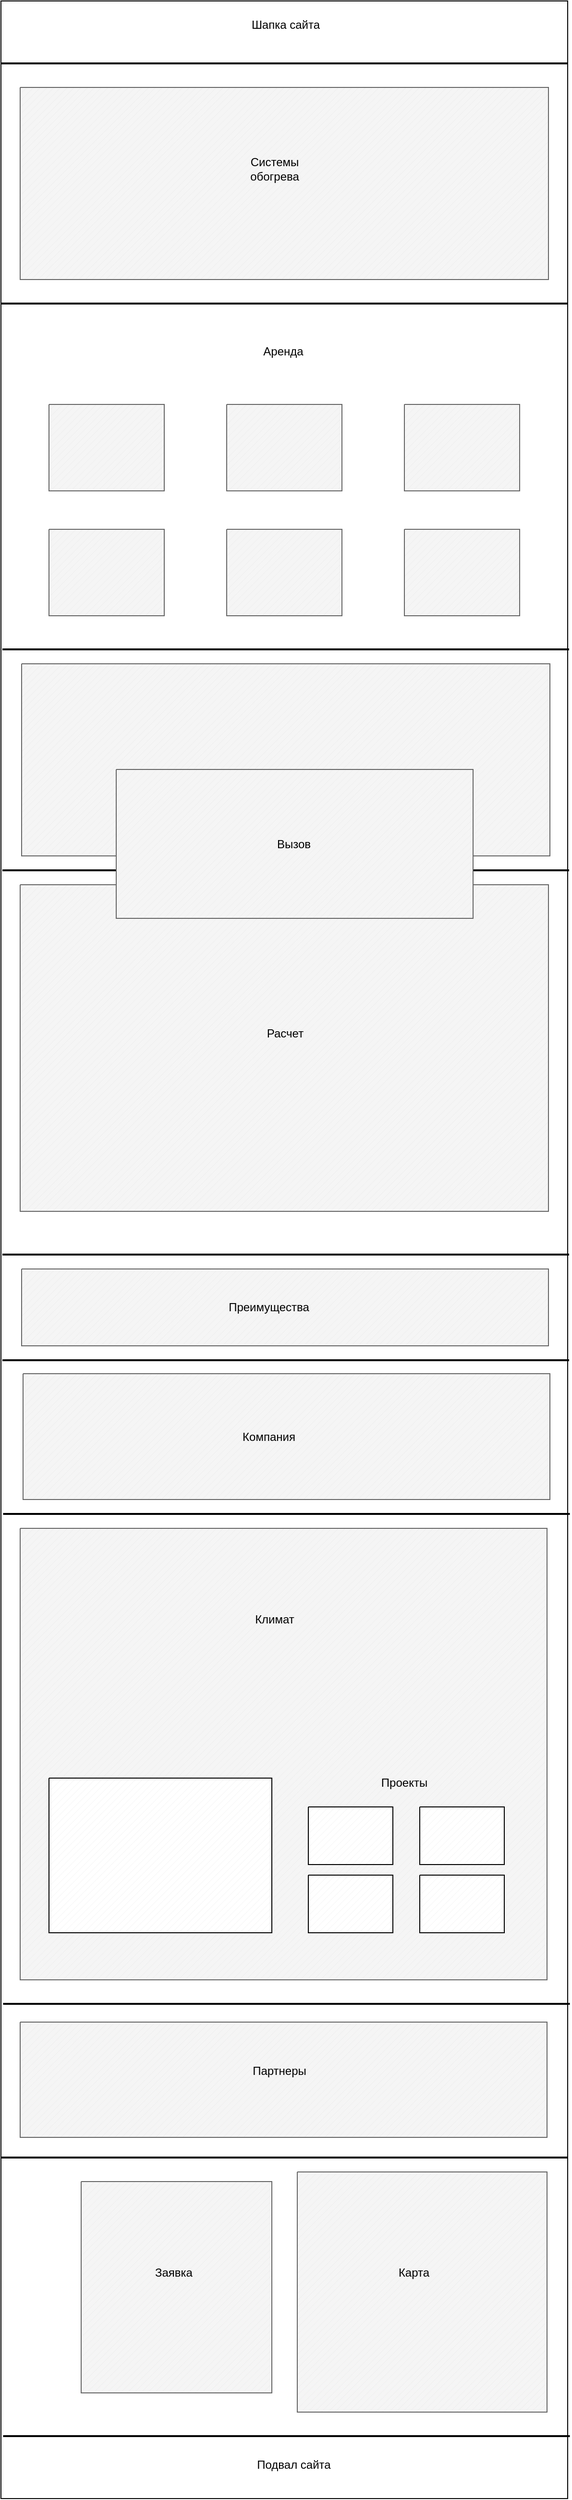 <mxfile version="20.0.1" type="device" pages="3"><diagram id="ThDRfxJ3Ollx4U_CZt8D" name="Page-1"><mxGraphModel dx="1038" dy="1744" grid="1" gridSize="10" guides="1" tooltips="1" connect="1" arrows="1" fold="1" page="1" pageScale="1" pageWidth="827" pageHeight="1169" math="0" shadow="0"><root><mxCell id="0"/><mxCell id="1" parent="0"/><mxCell id="c3kdT2iOGK8-sTX2ZyQN-2" value="" style="verticalLabelPosition=bottom;verticalAlign=top;html=1;shape=mxgraph.basic.rect;fillColor2=none;strokeWidth=1;size=20;indent=5;" parent="1" vertex="1"><mxGeometry x="70" y="-350" width="590" height="2600" as="geometry"/></mxCell><mxCell id="c3kdT2iOGK8-sTX2ZyQN-3" value="" style="line;strokeWidth=2;html=1;" parent="1" vertex="1"><mxGeometry x="70" y="-290" width="590" height="10" as="geometry"/></mxCell><mxCell id="c3kdT2iOGK8-sTX2ZyQN-4" value="Шапка сайта" style="text;html=1;strokeColor=none;fillColor=none;align=center;verticalAlign=middle;whiteSpace=wrap;rounded=0;" parent="1" vertex="1"><mxGeometry x="319" y="-340" width="95" height="30" as="geometry"/></mxCell><mxCell id="c3kdT2iOGK8-sTX2ZyQN-5" value="" style="verticalLabelPosition=bottom;verticalAlign=top;html=1;shape=mxgraph.basic.patternFillRect;fillStyle=diag;step=5;fillStrokeWidth=0.2;fillStrokeColor=#dddddd;fillColor=#f5f5f5;fontColor=#333333;strokeColor=#666666;" parent="1" vertex="1"><mxGeometry x="90" y="-260" width="550" height="200" as="geometry"/></mxCell><mxCell id="c3kdT2iOGK8-sTX2ZyQN-6" value="" style="line;strokeWidth=2;html=1;" parent="1" vertex="1"><mxGeometry x="70" y="-40" width="590" height="10" as="geometry"/></mxCell><mxCell id="c3kdT2iOGK8-sTX2ZyQN-8" value="" style="verticalLabelPosition=bottom;verticalAlign=top;html=1;shape=mxgraph.basic.patternFillRect;fillStyle=diag;step=5;fillStrokeWidth=0.2;fillStrokeColor=#dddddd;fillColor=#f5f5f5;fontColor=#333333;strokeColor=#666666;" parent="1" vertex="1"><mxGeometry x="120" y="200" width="120" height="90" as="geometry"/></mxCell><mxCell id="c3kdT2iOGK8-sTX2ZyQN-9" value="" style="verticalLabelPosition=bottom;verticalAlign=top;html=1;shape=mxgraph.basic.patternFillRect;fillStyle=diag;step=5;fillStrokeWidth=0.2;fillStrokeColor=#dddddd;fillColor=#f5f5f5;fontColor=#333333;strokeColor=#666666;" parent="1" vertex="1"><mxGeometry x="305" y="200" width="120" height="90" as="geometry"/></mxCell><mxCell id="c3kdT2iOGK8-sTX2ZyQN-10" value="" style="verticalLabelPosition=bottom;verticalAlign=top;html=1;shape=mxgraph.basic.patternFillRect;fillStyle=diag;step=5;fillStrokeWidth=0.2;fillStrokeColor=#dddddd;fillColor=#f5f5f5;fontColor=#333333;strokeColor=#666666;" parent="1" vertex="1"><mxGeometry x="490" y="200" width="120" height="90" as="geometry"/></mxCell><mxCell id="c3kdT2iOGK8-sTX2ZyQN-11" value="" style="verticalLabelPosition=bottom;verticalAlign=top;html=1;shape=mxgraph.basic.patternFillRect;fillStyle=diag;step=5;fillStrokeWidth=0.2;fillStrokeColor=#dddddd;fillColor=#f5f5f5;fontColor=#333333;strokeColor=#666666;" parent="1" vertex="1"><mxGeometry x="120" y="70" width="120" height="90" as="geometry"/></mxCell><mxCell id="c3kdT2iOGK8-sTX2ZyQN-12" value="" style="verticalLabelPosition=bottom;verticalAlign=top;html=1;shape=mxgraph.basic.patternFillRect;fillStyle=diag;step=5;fillStrokeWidth=0.2;fillStrokeColor=#dddddd;fillColor=#f5f5f5;fontColor=#333333;strokeColor=#666666;" parent="1" vertex="1"><mxGeometry x="305" y="70" width="120" height="90" as="geometry"/></mxCell><mxCell id="c3kdT2iOGK8-sTX2ZyQN-13" value="" style="verticalLabelPosition=bottom;verticalAlign=top;html=1;shape=mxgraph.basic.patternFillRect;fillStyle=diag;step=5;fillStrokeWidth=0.2;fillStrokeColor=#dddddd;fillColor=#f5f5f5;fontColor=#333333;strokeColor=#666666;" parent="1" vertex="1"><mxGeometry x="490" y="70" width="120" height="90" as="geometry"/></mxCell><mxCell id="c3kdT2iOGK8-sTX2ZyQN-14" value="" style="line;strokeWidth=2;html=1;" parent="1" vertex="1"><mxGeometry x="71.5" y="320" width="590" height="10" as="geometry"/></mxCell><mxCell id="c3kdT2iOGK8-sTX2ZyQN-15" value="" style="line;strokeWidth=2;html=1;" parent="1" vertex="1"><mxGeometry x="71.5" y="550" width="590" height="10" as="geometry"/></mxCell><mxCell id="c3kdT2iOGK8-sTX2ZyQN-16" value="" style="verticalLabelPosition=bottom;verticalAlign=top;html=1;shape=mxgraph.basic.patternFillRect;fillStyle=diag;step=5;fillStrokeWidth=0.2;fillStrokeColor=#dddddd;fillColor=#f5f5f5;fontColor=#333333;strokeColor=#666666;" parent="1" vertex="1"><mxGeometry x="91.5" y="340" width="550" height="200" as="geometry"/></mxCell><mxCell id="c3kdT2iOGK8-sTX2ZyQN-18" value="" style="verticalLabelPosition=bottom;verticalAlign=top;html=1;shape=mxgraph.basic.patternFillRect;fillStyle=diag;step=5;fillStrokeWidth=0.2;fillStrokeColor=#dddddd;fillColor=#f5f5f5;fontColor=#333333;strokeColor=#666666;" parent="1" vertex="1"><mxGeometry x="90" y="570" width="550" height="340" as="geometry"/></mxCell><mxCell id="c3kdT2iOGK8-sTX2ZyQN-19" value="" style="verticalLabelPosition=bottom;verticalAlign=top;html=1;shape=mxgraph.basic.patternFillRect;fillStyle=diag;step=5;fillStrokeWidth=0.2;fillStrokeColor=#dddddd;fillColor=#f5f5f5;fontColor=#333333;strokeColor=#666666;" parent="1" vertex="1"><mxGeometry x="190" y="450" width="371.5" height="155" as="geometry"/></mxCell><mxCell id="c3kdT2iOGK8-sTX2ZyQN-20" value="" style="line;strokeWidth=2;html=1;" parent="1" vertex="1"><mxGeometry x="71.5" y="950" width="590" height="10" as="geometry"/></mxCell><mxCell id="c3kdT2iOGK8-sTX2ZyQN-21" value="" style="verticalLabelPosition=bottom;verticalAlign=top;html=1;shape=mxgraph.basic.patternFillRect;fillStyle=diag;step=5;fillStrokeWidth=0.2;fillStrokeColor=#dddddd;fillColor=#f5f5f5;fontColor=#333333;strokeColor=#666666;" parent="1" vertex="1"><mxGeometry x="91.5" y="970" width="548.5" height="80" as="geometry"/></mxCell><mxCell id="c3kdT2iOGK8-sTX2ZyQN-22" value="" style="line;strokeWidth=2;html=1;" parent="1" vertex="1"><mxGeometry x="71.5" y="1060" width="590" height="10" as="geometry"/></mxCell><mxCell id="c3kdT2iOGK8-sTX2ZyQN-23" value="" style="line;strokeWidth=2;html=1;" parent="1" vertex="1"><mxGeometry x="72.25" y="1220" width="590" height="10" as="geometry"/></mxCell><mxCell id="c3kdT2iOGK8-sTX2ZyQN-24" value="" style="verticalLabelPosition=bottom;verticalAlign=top;html=1;shape=mxgraph.basic.patternFillRect;fillStyle=diag;step=5;fillStrokeWidth=0.2;fillStrokeColor=#dddddd;fillColor=#f5f5f5;fontColor=#333333;strokeColor=#666666;" parent="1" vertex="1"><mxGeometry x="93" y="1079" width="548.5" height="131" as="geometry"/></mxCell><mxCell id="c3kdT2iOGK8-sTX2ZyQN-25" value="" style="line;strokeWidth=2;html=1;" parent="1" vertex="1"><mxGeometry x="72.25" y="1730" width="590" height="10" as="geometry"/></mxCell><mxCell id="c3kdT2iOGK8-sTX2ZyQN-26" value="" style="verticalLabelPosition=bottom;verticalAlign=top;html=1;shape=mxgraph.basic.patternFillRect;fillStyle=diag;step=5;fillStrokeWidth=0.2;fillStrokeColor=#dddddd;fillColor=#f5f5f5;fontColor=#333333;strokeColor=#666666;" parent="1" vertex="1"><mxGeometry x="90" y="1240" width="548.5" height="470" as="geometry"/></mxCell><mxCell id="c3kdT2iOGK8-sTX2ZyQN-27" value="" style="verticalLabelPosition=bottom;verticalAlign=top;html=1;shape=mxgraph.basic.patternFillRect;fillStyle=diag;step=5;fillStrokeWidth=0.2;fillStrokeColor=#dddddd;" parent="1" vertex="1"><mxGeometry x="120" y="1500" width="232" height="161" as="geometry"/></mxCell><mxCell id="c3kdT2iOGK8-sTX2ZyQN-28" value="" style="verticalLabelPosition=bottom;verticalAlign=top;html=1;shape=mxgraph.basic.patternFillRect;fillStyle=diag;step=5;fillStrokeWidth=0.2;fillStrokeColor=#dddddd;" parent="1" vertex="1"><mxGeometry x="390" y="1530" width="88" height="60" as="geometry"/></mxCell><mxCell id="c3kdT2iOGK8-sTX2ZyQN-29" value="" style="verticalLabelPosition=bottom;verticalAlign=top;html=1;shape=mxgraph.basic.patternFillRect;fillStyle=diag;step=5;fillStrokeWidth=0.2;fillStrokeColor=#dddddd;" parent="1" vertex="1"><mxGeometry x="390" y="1601" width="88" height="60" as="geometry"/></mxCell><mxCell id="c3kdT2iOGK8-sTX2ZyQN-30" value="" style="verticalLabelPosition=bottom;verticalAlign=top;html=1;shape=mxgraph.basic.patternFillRect;fillStyle=diag;step=5;fillStrokeWidth=0.2;fillStrokeColor=#dddddd;" parent="1" vertex="1"><mxGeometry x="506" y="1530" width="88" height="60" as="geometry"/></mxCell><mxCell id="c3kdT2iOGK8-sTX2ZyQN-31" value="" style="verticalLabelPosition=bottom;verticalAlign=top;html=1;shape=mxgraph.basic.patternFillRect;fillStyle=diag;step=5;fillStrokeWidth=0.2;fillStrokeColor=#dddddd;" parent="1" vertex="1"><mxGeometry x="506" y="1601" width="88" height="60" as="geometry"/></mxCell><mxCell id="c3kdT2iOGK8-sTX2ZyQN-33" value="" style="verticalLabelPosition=bottom;verticalAlign=top;html=1;shape=mxgraph.basic.patternFillRect;fillStyle=diag;step=5;fillStrokeWidth=0.2;fillStrokeColor=#dddddd;fillColor=#f5f5f5;fontColor=#333333;strokeColor=#666666;" parent="1" vertex="1"><mxGeometry x="90" y="1754" width="548.5" height="120" as="geometry"/></mxCell><mxCell id="c3kdT2iOGK8-sTX2ZyQN-34" value="" style="line;strokeWidth=2;html=1;" parent="1" vertex="1"><mxGeometry x="70" y="1890" width="590" height="10" as="geometry"/></mxCell><mxCell id="c3kdT2iOGK8-sTX2ZyQN-35" value="" style="verticalLabelPosition=bottom;verticalAlign=top;html=1;shape=mxgraph.basic.patternFillRect;fillStyle=diag;step=5;fillStrokeWidth=0.2;fillStrokeColor=#dddddd;fillColor=#f5f5f5;fontColor=#333333;strokeColor=#666666;" parent="1" vertex="1"><mxGeometry x="153.5" y="1920" width="198.5" height="220" as="geometry"/></mxCell><mxCell id="c3kdT2iOGK8-sTX2ZyQN-36" value="" style="verticalLabelPosition=bottom;verticalAlign=top;html=1;shape=mxgraph.basic.patternFillRect;fillStyle=diag;step=5;fillStrokeWidth=0.2;fillStrokeColor=#dddddd;fillColor=#f5f5f5;fontColor=#333333;strokeColor=#666666;" parent="1" vertex="1"><mxGeometry x="378.5" y="1910" width="260" height="250" as="geometry"/></mxCell><mxCell id="c3kdT2iOGK8-sTX2ZyQN-38" value="" style="line;strokeWidth=2;html=1;" parent="1" vertex="1"><mxGeometry x="72.25" y="2180" width="590" height="10" as="geometry"/></mxCell><mxCell id="c3kdT2iOGK8-sTX2ZyQN-39" value="Подвал сайта" style="text;html=1;strokeColor=none;fillColor=none;align=center;verticalAlign=middle;whiteSpace=wrap;rounded=0;" parent="1" vertex="1"><mxGeometry x="325" y="2200" width="100" height="30" as="geometry"/></mxCell><mxCell id="Zl0NTyzbFLkTKB3UB1Ft-1" value="Системы обогрева" style="text;html=1;strokeColor=none;fillColor=none;align=center;verticalAlign=middle;whiteSpace=wrap;rounded=0;" parent="1" vertex="1"><mxGeometry x="325" y="-190" width="60" height="30" as="geometry"/></mxCell><mxCell id="Zl0NTyzbFLkTKB3UB1Ft-2" value="Аренда" style="text;html=1;strokeColor=none;fillColor=none;align=center;verticalAlign=middle;whiteSpace=wrap;rounded=0;" parent="1" vertex="1"><mxGeometry x="334.25" width="60" height="30" as="geometry"/></mxCell><mxCell id="Zl0NTyzbFLkTKB3UB1Ft-3" value="Вызов" style="text;html=1;strokeColor=none;fillColor=none;align=center;verticalAlign=middle;whiteSpace=wrap;rounded=0;" parent="1" vertex="1"><mxGeometry x="345" y="512.5" width="60" height="30" as="geometry"/></mxCell><mxCell id="Zl0NTyzbFLkTKB3UB1Ft-4" value="Расчет" style="text;html=1;strokeColor=none;fillColor=none;align=center;verticalAlign=middle;whiteSpace=wrap;rounded=0;" parent="1" vertex="1"><mxGeometry x="335.75" y="710" width="60" height="30" as="geometry"/></mxCell><mxCell id="Zl0NTyzbFLkTKB3UB1Ft-5" value="Преимущества" style="text;html=1;strokeColor=none;fillColor=none;align=center;verticalAlign=middle;whiteSpace=wrap;rounded=0;" parent="1" vertex="1"><mxGeometry x="318.5" y="995" width="60" height="30" as="geometry"/></mxCell><mxCell id="Zl0NTyzbFLkTKB3UB1Ft-6" value="Компания&lt;span style=&quot;color: rgba(0, 0, 0, 0); font-family: monospace; font-size: 0px; text-align: start;&quot;&gt;%3CmxGraphModel%3E%3Croot%3E%3CmxCell%20id%3D%220%22%2F%3E%3CmxCell%20id%3D%221%22%20parent%3D%220%22%2F%3E%3CmxCell%20id%3D%222%22%20value%3D%22%D0%9F%D1%80%D0%B5%D0%B8%D0%BC%D1%83%D1%89%D0%B5%D1%81%D1%82%D0%B2%D0%B0%22%20style%3D%22text%3Bhtml%3D1%3BstrokeColor%3Dnone%3BfillColor%3Dnone%3Balign%3Dcenter%3BverticalAlign%3Dmiddle%3BwhiteSpace%3Dwrap%3Brounded%3D0%3B%22%20vertex%3D%221%22%20parent%3D%221%22%3E%3CmxGeometry%20x%3D%22318.5%22%20y%3D%22995%22%20width%3D%2260%22%20height%3D%2230%22%20as%3D%22geometry%22%2F%3E%3C%2FmxCell%3E%3C%2Froot%3E%3C%2FmxGraphModel%3E&lt;/span&gt;" style="text;html=1;strokeColor=none;fillColor=none;align=center;verticalAlign=middle;whiteSpace=wrap;rounded=0;" parent="1" vertex="1"><mxGeometry x="318.5" y="1129.5" width="60" height="30" as="geometry"/></mxCell><mxCell id="Zl0NTyzbFLkTKB3UB1Ft-8" value="Климат" style="text;html=1;strokeColor=none;fillColor=none;align=center;verticalAlign=middle;whiteSpace=wrap;rounded=0;" parent="1" vertex="1"><mxGeometry x="325" y="1320" width="60" height="30" as="geometry"/></mxCell><mxCell id="Zl0NTyzbFLkTKB3UB1Ft-9" value="Проекты" style="text;html=1;strokeColor=none;fillColor=none;align=center;verticalAlign=middle;whiteSpace=wrap;rounded=0;" parent="1" vertex="1"><mxGeometry x="460" y="1490" width="60" height="30" as="geometry"/></mxCell><mxCell id="Zl0NTyzbFLkTKB3UB1Ft-10" value="Партнеры" style="text;html=1;strokeColor=none;fillColor=none;align=center;verticalAlign=middle;whiteSpace=wrap;rounded=0;" parent="1" vertex="1"><mxGeometry x="330" y="1790" width="60" height="30" as="geometry"/></mxCell><mxCell id="Zl0NTyzbFLkTKB3UB1Ft-11" value="Заявка" style="text;html=1;strokeColor=none;fillColor=none;align=center;verticalAlign=middle;whiteSpace=wrap;rounded=0;" parent="1" vertex="1"><mxGeometry x="220" y="2000" width="60" height="30" as="geometry"/></mxCell><mxCell id="Zl0NTyzbFLkTKB3UB1Ft-12" value="Карта" style="text;html=1;strokeColor=none;fillColor=none;align=center;verticalAlign=middle;whiteSpace=wrap;rounded=0;" parent="1" vertex="1"><mxGeometry x="470" y="2000" width="60" height="30" as="geometry"/></mxCell></root></mxGraphModel></diagram><diagram id="oxt0FfIS7kNOhCwM8bj0" name="Page-2"><mxGraphModel dx="1038" dy="1744" grid="1" gridSize="10" guides="1" tooltips="1" connect="1" arrows="1" fold="1" page="1" pageScale="1" pageWidth="827" pageHeight="1169" math="0" shadow="0"><root><mxCell id="0"/><mxCell id="1" parent="0"/><mxCell id="mu0i412jNBM0jExmDvMs-1" value="" style="verticalLabelPosition=bottom;verticalAlign=top;html=1;shape=mxgraph.basic.rect;fillColor2=none;strokeWidth=1;size=20;indent=5;" parent="1" vertex="1"><mxGeometry x="471.38" y="-290" width="290" height="1710" as="geometry"/></mxCell><mxCell id="i8QV9pL18I3U8yS3KSPd-1" value="" style="verticalLabelPosition=bottom;verticalAlign=top;html=1;shape=mxgraph.basic.rect;fillColor2=none;strokeWidth=1;size=20;indent=5;" parent="1" vertex="1"><mxGeometry x="70" y="-320" width="290" height="2670" as="geometry"/></mxCell><mxCell id="i8QV9pL18I3U8yS3KSPd-2" value="" style="line;strokeWidth=2;html=1;" parent="1" vertex="1"><mxGeometry x="70" y="-290" width="290" height="10" as="geometry"/></mxCell><mxCell id="i8QV9pL18I3U8yS3KSPd-3" value="Шапка сайта" style="text;html=1;strokeColor=none;fillColor=none;align=center;verticalAlign=middle;whiteSpace=wrap;rounded=0;" parent="1" vertex="1"><mxGeometry x="167.5" y="-320" width="95" height="30" as="geometry"/></mxCell><mxCell id="i8QV9pL18I3U8yS3KSPd-4" value="" style="verticalLabelPosition=bottom;verticalAlign=top;html=1;shape=mxgraph.basic.patternFillRect;fillStyle=diag;step=5;fillStrokeWidth=0.2;fillStrokeColor=#dddddd;fillColor=#f5f5f5;fontColor=#333333;strokeColor=#666666;" parent="1" vertex="1"><mxGeometry x="112.5" y="-270" width="210" height="300" as="geometry"/></mxCell><mxCell id="i8QV9pL18I3U8yS3KSPd-5" value="" style="line;strokeWidth=2;html=1;" parent="1" vertex="1"><mxGeometry x="72.25" y="40" width="287.75" height="10" as="geometry"/></mxCell><mxCell id="i8QV9pL18I3U8yS3KSPd-6" value="" style="verticalLabelPosition=bottom;verticalAlign=top;html=1;shape=mxgraph.basic.patternFillRect;fillStyle=diag;step=5;fillStrokeWidth=0.2;fillStrokeColor=#dddddd;fillColor=#f5f5f5;fontColor=#333333;strokeColor=#666666;" parent="1" vertex="1"><mxGeometry x="112.5" y="350" width="100" height="80" as="geometry"/></mxCell><mxCell id="i8QV9pL18I3U8yS3KSPd-9" value="" style="verticalLabelPosition=bottom;verticalAlign=top;html=1;shape=mxgraph.basic.patternFillRect;fillStyle=diag;step=5;fillStrokeWidth=0.2;fillStrokeColor=#dddddd;fillColor=#f5f5f5;fontColor=#333333;strokeColor=#666666;direction=south;" parent="1" vertex="1"><mxGeometry x="112.5" y="75" width="207.5" height="220" as="geometry"/></mxCell><mxCell id="i8QV9pL18I3U8yS3KSPd-35" value="" style="line;strokeWidth=2;html=1;" parent="1" vertex="1"><mxGeometry x="70" y="320" width="290" height="10" as="geometry"/></mxCell><mxCell id="i8QV9pL18I3U8yS3KSPd-36" value="" style="verticalLabelPosition=bottom;verticalAlign=top;html=1;shape=mxgraph.basic.patternFillRect;fillStyle=diag;step=5;fillStrokeWidth=0.2;fillStrokeColor=#dddddd;fillColor=#f5f5f5;fontColor=#333333;strokeColor=#666666;" parent="1" vertex="1"><mxGeometry x="222.5" y="350" width="100" height="80" as="geometry"/></mxCell><mxCell id="i8QV9pL18I3U8yS3KSPd-37" value="" style="verticalLabelPosition=bottom;verticalAlign=top;html=1;shape=mxgraph.basic.patternFillRect;fillStyle=diag;step=5;fillStrokeWidth=0.2;fillStrokeColor=#dddddd;fillColor=#f5f5f5;fontColor=#333333;strokeColor=#666666;" parent="1" vertex="1"><mxGeometry x="112.5" y="450" width="100" height="80" as="geometry"/></mxCell><mxCell id="i8QV9pL18I3U8yS3KSPd-38" value="" style="verticalLabelPosition=bottom;verticalAlign=top;html=1;shape=mxgraph.basic.patternFillRect;fillStyle=diag;step=5;fillStrokeWidth=0.2;fillStrokeColor=#dddddd;fillColor=#f5f5f5;fontColor=#333333;strokeColor=#666666;" parent="1" vertex="1"><mxGeometry x="222.5" y="450" width="100" height="80" as="geometry"/></mxCell><mxCell id="i8QV9pL18I3U8yS3KSPd-39" value="" style="verticalLabelPosition=bottom;verticalAlign=top;html=1;shape=mxgraph.basic.patternFillRect;fillStyle=diag;step=5;fillStrokeWidth=0.2;fillStrokeColor=#dddddd;fillColor=#f5f5f5;fontColor=#333333;strokeColor=#666666;" parent="1" vertex="1"><mxGeometry x="112.5" y="550" width="100" height="80" as="geometry"/></mxCell><mxCell id="i8QV9pL18I3U8yS3KSPd-40" value="" style="verticalLabelPosition=bottom;verticalAlign=top;html=1;shape=mxgraph.basic.patternFillRect;fillStyle=diag;step=5;fillStrokeWidth=0.2;fillStrokeColor=#dddddd;fillColor=#f5f5f5;fontColor=#333333;strokeColor=#666666;" parent="1" vertex="1"><mxGeometry x="222.5" y="550" width="100" height="80" as="geometry"/></mxCell><mxCell id="i8QV9pL18I3U8yS3KSPd-41" value="" style="line;strokeWidth=2;html=1;" parent="1" vertex="1"><mxGeometry x="70" y="650" width="290" height="10" as="geometry"/></mxCell><mxCell id="i8QV9pL18I3U8yS3KSPd-42" value="" style="line;strokeWidth=2;html=1;" parent="1" vertex="1"><mxGeometry x="70" y="720" width="290" height="10" as="geometry"/></mxCell><mxCell id="i8QV9pL18I3U8yS3KSPd-43" value="" style="verticalLabelPosition=bottom;verticalAlign=top;html=1;shape=mxgraph.basic.patternFillRect;fillStyle=diag;step=5;fillStrokeWidth=0.2;fillStrokeColor=#dddddd;fillColor=#f5f5f5;fontColor=#333333;strokeColor=#666666;" parent="1" vertex="1"><mxGeometry x="123.75" y="670" width="187.5" height="40" as="geometry"/></mxCell><mxCell id="i8QV9pL18I3U8yS3KSPd-44" value="" style="line;strokeWidth=2;html=1;" parent="1" vertex="1"><mxGeometry x="71.25" y="920" width="290" height="10" as="geometry"/></mxCell><mxCell id="i8QV9pL18I3U8yS3KSPd-45" value="" style="verticalLabelPosition=bottom;verticalAlign=top;html=1;shape=mxgraph.basic.patternFillRect;fillStyle=diag;step=5;fillStrokeWidth=0.2;fillStrokeColor=#dddddd;fillColor=#f5f5f5;fontColor=#333333;strokeColor=#666666;" parent="1" vertex="1"><mxGeometry x="119.38" y="740" width="196.25" height="80" as="geometry"/></mxCell><mxCell id="i8QV9pL18I3U8yS3KSPd-46" value="" style="verticalLabelPosition=bottom;verticalAlign=top;html=1;shape=mxgraph.basic.patternFillRect;fillStyle=diag;step=5;fillStrokeWidth=0.2;fillStrokeColor=#dddddd;fillColor=#f5f5f5;fontColor=#333333;strokeColor=#666666;" parent="1" vertex="1"><mxGeometry x="119.38" y="830" width="196.25" height="80" as="geometry"/></mxCell><mxCell id="i8QV9pL18I3U8yS3KSPd-47" value="" style="verticalLabelPosition=bottom;verticalAlign=top;html=1;shape=mxgraph.basic.patternFillRect;fillStyle=diag;step=5;fillStrokeWidth=0.2;fillStrokeColor=#dddddd;fillColor=#f5f5f5;fontColor=#333333;strokeColor=#666666;" parent="1" vertex="1"><mxGeometry x="119.38" y="940" width="196.25" height="390" as="geometry"/></mxCell><mxCell id="i8QV9pL18I3U8yS3KSPd-48" value="" style="line;strokeWidth=2;html=1;" parent="1" vertex="1"><mxGeometry x="70" y="1350" width="290" height="10" as="geometry"/></mxCell><mxCell id="i8QV9pL18I3U8yS3KSPd-49" value="" style="verticalLabelPosition=bottom;verticalAlign=top;html=1;shape=mxgraph.basic.patternFillRect;fillStyle=diag;step=5;fillStrokeWidth=0.2;fillStrokeColor=#dddddd;fillColor=#f5f5f5;fontColor=#333333;strokeColor=#666666;" parent="1" vertex="1"><mxGeometry x="123.75" y="1370" width="196.25" height="160" as="geometry"/></mxCell><mxCell id="i8QV9pL18I3U8yS3KSPd-50" value="" style="line;strokeWidth=2;html=1;" parent="1" vertex="1"><mxGeometry x="70" y="1550" width="290" height="10" as="geometry"/></mxCell><mxCell id="i8QV9pL18I3U8yS3KSPd-51" value="" style="verticalLabelPosition=bottom;verticalAlign=top;html=1;shape=mxgraph.basic.patternFillRect;fillStyle=diag;step=5;fillStrokeWidth=0.2;fillStrokeColor=#dddddd;fillColor=#f5f5f5;fontColor=#333333;strokeColor=#666666;" parent="1" vertex="1"><mxGeometry x="123.75" y="1570" width="196.25" height="350" as="geometry"/></mxCell><mxCell id="i8QV9pL18I3U8yS3KSPd-52" value="" style="verticalLabelPosition=bottom;verticalAlign=top;html=1;shape=mxgraph.basic.patternFillRect;fillStyle=diag;step=5;fillStrokeWidth=0.2;fillStrokeColor=#dddddd;fillColor=#f5f5f5;fontColor=#333333;strokeColor=#666666;" parent="1" vertex="1"><mxGeometry x="123.75" y="1980" width="196.25" height="350" as="geometry"/></mxCell><mxCell id="i8QV9pL18I3U8yS3KSPd-53" value="" style="line;strokeWidth=2;html=1;" parent="1" vertex="1"><mxGeometry x="70" y="1950" width="290" height="10" as="geometry"/></mxCell><mxCell id="i8QV9pL18I3U8yS3KSPd-56" value="" style="verticalLabelPosition=bottom;verticalAlign=top;html=1;shape=mxgraph.basic.patternFillRect;fillStyle=diag;step=5;fillStrokeWidth=0.2;fillStrokeColor=#dddddd;fillColor=#f5f5f5;fontColor=#333333;strokeColor=#666666;" parent="1" vertex="1"><mxGeometry x="519.38" y="-250" width="196.25" height="350" as="geometry"/></mxCell><mxCell id="i8QV9pL18I3U8yS3KSPd-57" value="" style="line;strokeWidth=2;html=1;" parent="1" vertex="1"><mxGeometry x="470" y="120" width="287.75" height="10" as="geometry"/></mxCell><mxCell id="i8QV9pL18I3U8yS3KSPd-58" value="" style="verticalLabelPosition=bottom;verticalAlign=top;html=1;shape=mxgraph.basic.patternFillRect;fillStyle=diag;step=5;fillStrokeWidth=0.2;fillStrokeColor=#dddddd;fillColor=#f5f5f5;fontColor=#333333;strokeColor=#666666;" parent="1" vertex="1"><mxGeometry x="519.37" y="140" width="196.25" height="130" as="geometry"/></mxCell><mxCell id="i8QV9pL18I3U8yS3KSPd-61" value="" style="verticalLabelPosition=bottom;verticalAlign=top;html=1;shape=mxgraph.basic.patternFillRect;fillStyle=diag;step=5;fillStrokeWidth=0.2;fillStrokeColor=#dddddd;fillColor=#f5f5f5;fontColor=#333333;strokeColor=#666666;" parent="1" vertex="1"><mxGeometry x="630.74" y="310" width="84.88" height="70" as="geometry"/></mxCell><mxCell id="i8QV9pL18I3U8yS3KSPd-62" value="" style="verticalLabelPosition=bottom;verticalAlign=top;html=1;shape=mxgraph.basic.patternFillRect;fillStyle=diag;step=5;fillStrokeWidth=0.2;fillStrokeColor=#dddddd;fillColor=#f5f5f5;fontColor=#333333;strokeColor=#666666;" parent="1" vertex="1"><mxGeometry x="519.37" y="310" width="84.88" height="70" as="geometry"/></mxCell><mxCell id="i8QV9pL18I3U8yS3KSPd-63" value="" style="verticalLabelPosition=bottom;verticalAlign=top;html=1;shape=mxgraph.basic.patternFillRect;fillStyle=diag;step=5;fillStrokeWidth=0.2;fillStrokeColor=#dddddd;fillColor=#f5f5f5;fontColor=#333333;strokeColor=#666666;" parent="1" vertex="1"><mxGeometry x="519.37" y="400" width="84.88" height="70" as="geometry"/></mxCell><mxCell id="i8QV9pL18I3U8yS3KSPd-64" value="" style="verticalLabelPosition=bottom;verticalAlign=top;html=1;shape=mxgraph.basic.patternFillRect;fillStyle=diag;step=5;fillStrokeWidth=0.2;fillStrokeColor=#dddddd;fillColor=#f5f5f5;fontColor=#333333;strokeColor=#666666;" parent="1" vertex="1"><mxGeometry x="630.06" y="400" width="84.88" height="70" as="geometry"/></mxCell><mxCell id="i8QV9pL18I3U8yS3KSPd-65" value="" style="line;strokeWidth=2;html=1;" parent="1" vertex="1"><mxGeometry x="471.25" y="490" width="287.75" height="10" as="geometry"/></mxCell><mxCell id="i8QV9pL18I3U8yS3KSPd-66" value="" style="line;strokeWidth=2;html=1;" parent="1" vertex="1"><mxGeometry x="473.63" y="550" width="287.75" height="10" as="geometry"/></mxCell><mxCell id="i8QV9pL18I3U8yS3KSPd-67" value="" style="verticalLabelPosition=bottom;verticalAlign=top;html=1;shape=mxgraph.basic.patternFillRect;fillStyle=diag;step=5;fillStrokeWidth=0.2;fillStrokeColor=#dddddd;fillColor=#f5f5f5;fontColor=#333333;strokeColor=#666666;" parent="1" vertex="1"><mxGeometry x="556.91" y="510" width="129.94" height="30" as="geometry"/></mxCell><mxCell id="i8QV9pL18I3U8yS3KSPd-68" value="" style="verticalLabelPosition=bottom;verticalAlign=top;html=1;shape=mxgraph.basic.patternFillRect;fillStyle=diag;step=5;fillStrokeWidth=0.2;fillStrokeColor=#dddddd;fillColor=#f5f5f5;fontColor=#333333;strokeColor=#666666;" parent="1" vertex="1"><mxGeometry x="519.38" y="570" width="196.25" height="230" as="geometry"/></mxCell><mxCell id="i8QV9pL18I3U8yS3KSPd-69" value="" style="line;strokeWidth=2;html=1;" parent="1" vertex="1"><mxGeometry x="471.25" y="820" width="287.75" height="10" as="geometry"/></mxCell><mxCell id="i8QV9pL18I3U8yS3KSPd-70" value="" style="line;strokeWidth=2;html=1;" parent="1" vertex="1"><mxGeometry x="470" y="1090" width="290" height="10" as="geometry"/></mxCell><mxCell id="i8QV9pL18I3U8yS3KSPd-71" value="" style="verticalLabelPosition=bottom;verticalAlign=top;html=1;shape=mxgraph.basic.patternFillRect;fillStyle=diag;step=5;fillStrokeWidth=0.2;fillStrokeColor=#dddddd;fillColor=#f5f5f5;fontColor=#333333;strokeColor=#666666;" parent="1" vertex="1"><mxGeometry x="523.76" y="840" width="196.25" height="230" as="geometry"/></mxCell><mxCell id="i8QV9pL18I3U8yS3KSPd-72" value="" style="verticalLabelPosition=bottom;verticalAlign=top;html=1;shape=mxgraph.basic.patternFillRect;fillStyle=diag;step=5;fillStrokeWidth=0.2;fillStrokeColor=#dddddd;fillColor=#f5f5f5;fontColor=#333333;strokeColor=#666666;" parent="1" vertex="1"><mxGeometry x="523.75" y="1110" width="196.25" height="230" as="geometry"/></mxCell><mxCell id="i8QV9pL18I3U8yS3KSPd-73" value="" style="line;strokeWidth=2;html=1;" parent="1" vertex="1"><mxGeometry x="470" y="1360" width="287.75" height="10" as="geometry"/></mxCell><mxCell id="i8QV9pL18I3U8yS3KSPd-74" value="Подвал сайта" style="text;html=1;strokeColor=none;fillColor=none;align=center;verticalAlign=middle;whiteSpace=wrap;rounded=0;" parent="1" vertex="1"><mxGeometry x="563.88" y="1380" width="100" height="30" as="geometry"/></mxCell><mxCell id="bVO9zEQ9Iybzc2txR9oZ-1" value="Системы обогрева" style="text;html=1;strokeColor=none;fillColor=none;align=center;verticalAlign=middle;whiteSpace=wrap;rounded=0;" parent="1" vertex="1"><mxGeometry x="185" y="-150" width="60" height="30" as="geometry"/></mxCell><mxCell id="bVO9zEQ9Iybzc2txR9oZ-2" value="Аренда" style="text;html=1;strokeColor=none;fillColor=none;align=center;verticalAlign=middle;whiteSpace=wrap;rounded=0;" parent="1" vertex="1"><mxGeometry x="180" y="160" width="60" height="30" as="geometry"/></mxCell><mxCell id="bVO9zEQ9Iybzc2txR9oZ-3" value="Аренда 1" style="text;html=1;strokeColor=none;fillColor=none;align=center;verticalAlign=middle;whiteSpace=wrap;rounded=0;" parent="1" vertex="1"><mxGeometry x="132.5" y="370" width="60" height="30" as="geometry"/></mxCell><mxCell id="bVO9zEQ9Iybzc2txR9oZ-4" value="Аренда 2" style="text;html=1;strokeColor=none;fillColor=none;align=center;verticalAlign=middle;whiteSpace=wrap;rounded=0;" parent="1" vertex="1"><mxGeometry x="240" y="370" width="60" height="30" as="geometry"/></mxCell><mxCell id="bVO9zEQ9Iybzc2txR9oZ-5" value="Аренда 3" style="text;html=1;strokeColor=none;fillColor=none;align=center;verticalAlign=middle;whiteSpace=wrap;rounded=0;" parent="1" vertex="1"><mxGeometry x="132.5" y="475" width="60" height="30" as="geometry"/></mxCell><mxCell id="bVO9zEQ9Iybzc2txR9oZ-6" value="Аренда 5" style="text;html=1;strokeColor=none;fillColor=none;align=center;verticalAlign=middle;whiteSpace=wrap;rounded=0;" parent="1" vertex="1"><mxGeometry x="132.5" y="570" width="60" height="30" as="geometry"/></mxCell><mxCell id="bVO9zEQ9Iybzc2txR9oZ-7" value="Аренда 6" style="text;html=1;strokeColor=none;fillColor=none;align=center;verticalAlign=middle;whiteSpace=wrap;rounded=0;" parent="1" vertex="1"><mxGeometry x="242.5" y="570" width="60" height="30" as="geometry"/></mxCell><mxCell id="bVO9zEQ9Iybzc2txR9oZ-8" value="Аренда 4" style="text;html=1;strokeColor=none;fillColor=none;align=center;verticalAlign=middle;whiteSpace=wrap;rounded=0;" parent="1" vertex="1"><mxGeometry x="242.5" y="475" width="60" height="30" as="geometry"/></mxCell><mxCell id="bVO9zEQ9Iybzc2txR9oZ-9" value="Каталог" style="text;html=1;strokeColor=none;fillColor=none;align=center;verticalAlign=middle;whiteSpace=wrap;rounded=0;" parent="1" vertex="1"><mxGeometry x="192.5" y="675" width="60" height="30" as="geometry"/></mxCell><mxCell id="bVO9zEQ9Iybzc2txR9oZ-10" value="Вызов" style="text;html=1;strokeColor=none;fillColor=none;align=center;verticalAlign=middle;whiteSpace=wrap;rounded=0;" parent="1" vertex="1"><mxGeometry x="187.5" y="765" width="60" height="30" as="geometry"/></mxCell><mxCell id="bVO9zEQ9Iybzc2txR9oZ-11" value="Отправить заявку" style="text;html=1;strokeColor=none;fillColor=none;align=center;verticalAlign=middle;whiteSpace=wrap;rounded=0;" parent="1" vertex="1"><mxGeometry x="187.5" y="855" width="60" height="30" as="geometry"/></mxCell><mxCell id="bVO9zEQ9Iybzc2txR9oZ-12" value="Расчет" style="text;html=1;strokeColor=none;fillColor=none;align=center;verticalAlign=middle;whiteSpace=wrap;rounded=0;" parent="1" vertex="1"><mxGeometry x="182.5" y="1090" width="60" height="30" as="geometry"/></mxCell><mxCell id="bVO9zEQ9Iybzc2txR9oZ-13" value="Карта" style="text;html=1;strokeColor=none;fillColor=none;align=center;verticalAlign=middle;whiteSpace=wrap;rounded=0;" parent="1" vertex="1"><mxGeometry x="187.51" y="1420" width="60" height="30" as="geometry"/></mxCell><mxCell id="bVO9zEQ9Iybzc2txR9oZ-14" value="Преимущества" style="text;html=1;strokeColor=none;fillColor=none;align=center;verticalAlign=middle;whiteSpace=wrap;rounded=0;" parent="1" vertex="1"><mxGeometry x="187.51" y="1700" width="60" height="30" as="geometry"/></mxCell><mxCell id="bVO9zEQ9Iybzc2txR9oZ-15" value="Компания" style="text;html=1;strokeColor=none;fillColor=none;align=center;verticalAlign=middle;whiteSpace=wrap;rounded=0;" parent="1" vertex="1"><mxGeometry x="187.51" y="2130" width="60" height="30" as="geometry"/></mxCell><mxCell id="bVO9zEQ9Iybzc2txR9oZ-16" value="Климат" style="text;html=1;strokeColor=none;fillColor=none;align=center;verticalAlign=middle;whiteSpace=wrap;rounded=0;" parent="1" vertex="1"><mxGeometry x="587.51" y="-90" width="60" height="30" as="geometry"/></mxCell><mxCell id="bVO9zEQ9Iybzc2txR9oZ-17" value="Проекты" style="text;html=1;strokeColor=none;fillColor=none;align=center;verticalAlign=middle;whiteSpace=wrap;rounded=0;" parent="1" vertex="1"><mxGeometry x="586.38" y="180" width="60" height="30" as="geometry"/></mxCell><mxCell id="bVO9zEQ9Iybzc2txR9oZ-18" value="Проекты 1" style="text;html=1;strokeColor=none;fillColor=none;align=center;verticalAlign=middle;whiteSpace=wrap;rounded=0;" parent="1" vertex="1"><mxGeometry x="527.51" y="330" width="60" height="30" as="geometry"/></mxCell><mxCell id="bVO9zEQ9Iybzc2txR9oZ-19" value="Проекты 2" style="text;html=1;strokeColor=none;fillColor=none;align=center;verticalAlign=middle;whiteSpace=wrap;rounded=0;" parent="1" vertex="1"><mxGeometry x="642.5" y="330" width="60" height="30" as="geometry"/></mxCell><mxCell id="bVO9zEQ9Iybzc2txR9oZ-20" value="Проекты 3" style="text;html=1;strokeColor=none;fillColor=none;align=center;verticalAlign=middle;whiteSpace=wrap;rounded=0;" parent="1" vertex="1"><mxGeometry x="531.81" y="420" width="60" height="30" as="geometry"/></mxCell><mxCell id="bVO9zEQ9Iybzc2txR9oZ-21" value="Проекты 4" style="text;html=1;strokeColor=none;fillColor=none;align=center;verticalAlign=middle;whiteSpace=wrap;rounded=0;" parent="1" vertex="1"><mxGeometry x="646.38" y="420" width="60" height="30" as="geometry"/></mxCell><mxCell id="bVO9zEQ9Iybzc2txR9oZ-22" value="Посмотреть объекты" style="text;html=1;strokeColor=none;fillColor=none;align=center;verticalAlign=middle;whiteSpace=wrap;rounded=0;" parent="1" vertex="1"><mxGeometry x="591.89" y="510" width="60" height="30" as="geometry"/></mxCell><mxCell id="bVO9zEQ9Iybzc2txR9oZ-23" value="Партнеры" style="text;html=1;strokeColor=none;fillColor=none;align=center;verticalAlign=middle;whiteSpace=wrap;rounded=0;" parent="1" vertex="1"><mxGeometry x="587.51" y="650" width="60" height="30" as="geometry"/></mxCell><mxCell id="bVO9zEQ9Iybzc2txR9oZ-24" value="Заявка" style="text;html=1;strokeColor=none;fillColor=none;align=center;verticalAlign=middle;whiteSpace=wrap;rounded=0;" parent="1" vertex="1"><mxGeometry x="585" y="930" width="60" height="30" as="geometry"/></mxCell><mxCell id="bVO9zEQ9Iybzc2txR9oZ-25" value="Карта" style="text;html=1;strokeColor=none;fillColor=none;align=center;verticalAlign=middle;whiteSpace=wrap;rounded=0;" parent="1" vertex="1"><mxGeometry x="591.81" y="1200" width="60" height="30" as="geometry"/></mxCell></root></mxGraphModel></diagram><diagram id="Zp5yNQImyYEz6drq8Qyj" name="Page-3"><mxGraphModel dx="1038" dy="1744" grid="1" gridSize="10" guides="1" tooltips="1" connect="1" arrows="1" fold="1" page="1" pageScale="1" pageWidth="827" pageHeight="1169" math="0" shadow="0"><root><mxCell id="0"/><mxCell id="1" parent="0"/><mxCell id="NobHxR3s_PH_iFDhl_0M-1" value="" style="verticalLabelPosition=bottom;verticalAlign=top;html=1;shape=mxgraph.basic.rect;fillColor2=none;strokeWidth=1;size=20;indent=5;" vertex="1" parent="1"><mxGeometry x="471.38" y="-290" width="290" height="1930" as="geometry"/></mxCell><mxCell id="NobHxR3s_PH_iFDhl_0M-2" value="" style="verticalLabelPosition=bottom;verticalAlign=top;html=1;shape=mxgraph.basic.rect;fillColor2=none;strokeWidth=1;size=20;indent=5;" vertex="1" parent="1"><mxGeometry x="70" y="-320" width="290" height="2670" as="geometry"/></mxCell><mxCell id="NobHxR3s_PH_iFDhl_0M-3" value="" style="line;strokeWidth=2;html=1;" vertex="1" parent="1"><mxGeometry x="70" y="-290" width="290" height="10" as="geometry"/></mxCell><mxCell id="NobHxR3s_PH_iFDhl_0M-4" value="Шапка сайта" style="text;html=1;strokeColor=none;fillColor=none;align=center;verticalAlign=middle;whiteSpace=wrap;rounded=0;" vertex="1" parent="1"><mxGeometry x="167.5" y="-320" width="95" height="30" as="geometry"/></mxCell><mxCell id="NobHxR3s_PH_iFDhl_0M-5" value="" style="verticalLabelPosition=bottom;verticalAlign=top;html=1;shape=mxgraph.basic.patternFillRect;fillStyle=diag;step=5;fillStrokeWidth=0.2;fillStrokeColor=#dddddd;fillColor=#f5f5f5;fontColor=#333333;strokeColor=#666666;" vertex="1" parent="1"><mxGeometry x="112.5" y="-270" width="210" height="300" as="geometry"/></mxCell><mxCell id="NobHxR3s_PH_iFDhl_0M-6" value="" style="line;strokeWidth=2;html=1;" vertex="1" parent="1"><mxGeometry x="72.25" y="40" width="287.75" height="10" as="geometry"/></mxCell><mxCell id="NobHxR3s_PH_iFDhl_0M-7" value="" style="verticalLabelPosition=bottom;verticalAlign=top;html=1;shape=mxgraph.basic.patternFillRect;fillStyle=diag;step=5;fillStrokeWidth=0.2;fillStrokeColor=#dddddd;fillColor=#f5f5f5;fontColor=#333333;strokeColor=#666666;" vertex="1" parent="1"><mxGeometry x="145" y="350" width="140" height="95" as="geometry"/></mxCell><mxCell id="NobHxR3s_PH_iFDhl_0M-8" value="" style="verticalLabelPosition=bottom;verticalAlign=top;html=1;shape=mxgraph.basic.patternFillRect;fillStyle=diag;step=5;fillStrokeWidth=0.2;fillStrokeColor=#dddddd;fillColor=#f5f5f5;fontColor=#333333;strokeColor=#666666;direction=south;" vertex="1" parent="1"><mxGeometry x="112.5" y="75" width="207.5" height="220" as="geometry"/></mxCell><mxCell id="NobHxR3s_PH_iFDhl_0M-9" value="" style="line;strokeWidth=2;html=1;" vertex="1" parent="1"><mxGeometry x="70" y="320" width="290" height="10" as="geometry"/></mxCell><mxCell id="NobHxR3s_PH_iFDhl_0M-28" value="" style="verticalLabelPosition=bottom;verticalAlign=top;html=1;shape=mxgraph.basic.patternFillRect;fillStyle=diag;step=5;fillStrokeWidth=0.2;fillStrokeColor=#dddddd;fillColor=#f5f5f5;fontColor=#333333;strokeColor=#666666;" vertex="1" parent="1"><mxGeometry x="519.38" y="-250" width="196.25" height="350" as="geometry"/></mxCell><mxCell id="NobHxR3s_PH_iFDhl_0M-29" value="" style="line;strokeWidth=2;html=1;" vertex="1" parent="1"><mxGeometry x="470" y="120" width="287.75" height="10" as="geometry"/></mxCell><mxCell id="NobHxR3s_PH_iFDhl_0M-30" value="" style="verticalLabelPosition=bottom;verticalAlign=top;html=1;shape=mxgraph.basic.patternFillRect;fillStyle=diag;step=5;fillStrokeWidth=0.2;fillStrokeColor=#dddddd;fillColor=#f5f5f5;fontColor=#333333;strokeColor=#666666;" vertex="1" parent="1"><mxGeometry x="519.37" y="140" width="196.25" height="130" as="geometry"/></mxCell><mxCell id="NobHxR3s_PH_iFDhl_0M-32" value="" style="verticalLabelPosition=bottom;verticalAlign=top;html=1;shape=mxgraph.basic.patternFillRect;fillStyle=diag;step=5;fillStrokeWidth=0.2;fillStrokeColor=#dddddd;fillColor=#f5f5f5;fontColor=#333333;strokeColor=#666666;" vertex="1" parent="1"><mxGeometry x="575.05" y="290" width="84.88" height="70" as="geometry"/></mxCell><mxCell id="NobHxR3s_PH_iFDhl_0M-40" value="" style="line;strokeWidth=2;html=1;" vertex="1" parent="1"><mxGeometry x="473.64" y="1130" width="290" height="10" as="geometry"/></mxCell><mxCell id="NobHxR3s_PH_iFDhl_0M-42" value="" style="verticalLabelPosition=bottom;verticalAlign=top;html=1;shape=mxgraph.basic.patternFillRect;fillStyle=diag;step=5;fillStrokeWidth=0.2;fillStrokeColor=#dddddd;fillColor=#f5f5f5;fontColor=#333333;strokeColor=#666666;" vertex="1" parent="1"><mxGeometry x="481.38" y="1150" width="268.62" height="180" as="geometry"/></mxCell><mxCell id="NobHxR3s_PH_iFDhl_0M-43" value="" style="line;strokeWidth=2;html=1;" vertex="1" parent="1"><mxGeometry x="472.51" y="1360" width="287.75" height="10" as="geometry"/></mxCell><mxCell id="NobHxR3s_PH_iFDhl_0M-44" value="Подвал сайта" style="text;html=1;strokeColor=none;fillColor=none;align=center;verticalAlign=middle;whiteSpace=wrap;rounded=0;" vertex="1" parent="1"><mxGeometry x="567.49" y="1610" width="100" height="30" as="geometry"/></mxCell><mxCell id="NobHxR3s_PH_iFDhl_0M-45" value="Системы обогрева" style="text;html=1;strokeColor=none;fillColor=none;align=center;verticalAlign=middle;whiteSpace=wrap;rounded=0;" vertex="1" parent="1"><mxGeometry x="185" y="-150" width="60" height="30" as="geometry"/></mxCell><mxCell id="NobHxR3s_PH_iFDhl_0M-46" value="Аренда" style="text;html=1;strokeColor=none;fillColor=none;align=center;verticalAlign=middle;whiteSpace=wrap;rounded=0;" vertex="1" parent="1"><mxGeometry x="180" y="160" width="60" height="30" as="geometry"/></mxCell><mxCell id="NobHxR3s_PH_iFDhl_0M-47" value="Аренда 1" style="text;html=1;strokeColor=none;fillColor=none;align=center;verticalAlign=middle;whiteSpace=wrap;rounded=0;" vertex="1" parent="1"><mxGeometry x="185" y="382.5" width="60" height="30" as="geometry"/></mxCell><mxCell id="NobHxR3s_PH_iFDhl_0M-60" value="Компания" style="text;html=1;strokeColor=none;fillColor=none;align=center;verticalAlign=middle;whiteSpace=wrap;rounded=0;" vertex="1" parent="1"><mxGeometry x="587.51" y="-90" width="60" height="30" as="geometry"/></mxCell><mxCell id="NobHxR3s_PH_iFDhl_0M-61" value="Климат" style="text;html=1;strokeColor=none;fillColor=none;align=center;verticalAlign=middle;whiteSpace=wrap;rounded=0;" vertex="1" parent="1"><mxGeometry x="586.38" y="180" width="60" height="30" as="geometry"/></mxCell><mxCell id="NobHxR3s_PH_iFDhl_0M-62" value="Климат 1" style="text;html=1;strokeColor=none;fillColor=none;align=center;verticalAlign=middle;whiteSpace=wrap;rounded=0;" vertex="1" parent="1"><mxGeometry x="586.38" y="310" width="60" height="30" as="geometry"/></mxCell><mxCell id="NobHxR3s_PH_iFDhl_0M-69" value="Заявка" style="text;html=1;strokeColor=none;fillColor=none;align=center;verticalAlign=middle;whiteSpace=wrap;rounded=0;" vertex="1" parent="1"><mxGeometry x="588.64" y="1225" width="60" height="30" as="geometry"/></mxCell><mxCell id="NobHxR3s_PH_iFDhl_0M-70" value="" style="verticalLabelPosition=bottom;verticalAlign=top;html=1;shape=mxgraph.basic.patternFillRect;fillStyle=diag;step=5;fillStrokeWidth=0.2;fillStrokeColor=#dddddd;fillColor=#f5f5f5;fontColor=#333333;strokeColor=#666666;" vertex="1" parent="1"><mxGeometry x="145" y="477.5" width="140" height="95" as="geometry"/></mxCell><mxCell id="NobHxR3s_PH_iFDhl_0M-71" value="" style="verticalLabelPosition=bottom;verticalAlign=top;html=1;shape=mxgraph.basic.patternFillRect;fillStyle=diag;step=5;fillStrokeWidth=0.2;fillStrokeColor=#dddddd;fillColor=#f5f5f5;fontColor=#333333;strokeColor=#666666;" vertex="1" parent="1"><mxGeometry x="145" y="600" width="140" height="95" as="geometry"/></mxCell><mxCell id="NobHxR3s_PH_iFDhl_0M-72" value="" style="verticalLabelPosition=bottom;verticalAlign=top;html=1;shape=mxgraph.basic.patternFillRect;fillStyle=diag;step=5;fillStrokeWidth=0.2;fillStrokeColor=#dddddd;fillColor=#f5f5f5;fontColor=#333333;strokeColor=#666666;" vertex="1" parent="1"><mxGeometry x="145" y="725" width="140" height="95" as="geometry"/></mxCell><mxCell id="NobHxR3s_PH_iFDhl_0M-73" value="" style="verticalLabelPosition=bottom;verticalAlign=top;html=1;shape=mxgraph.basic.patternFillRect;fillStyle=diag;step=5;fillStrokeWidth=0.2;fillStrokeColor=#dddddd;fillColor=#f5f5f5;fontColor=#333333;strokeColor=#666666;" vertex="1" parent="1"><mxGeometry x="145" y="840" width="140" height="95" as="geometry"/></mxCell><mxCell id="NobHxR3s_PH_iFDhl_0M-74" value="Аренда 2" style="text;html=1;strokeColor=none;fillColor=none;align=center;verticalAlign=middle;whiteSpace=wrap;rounded=0;" vertex="1" parent="1"><mxGeometry x="185" y="510" width="60" height="30" as="geometry"/></mxCell><mxCell id="NobHxR3s_PH_iFDhl_0M-75" value="Аренда 3" style="text;html=1;strokeColor=none;fillColor=none;align=center;verticalAlign=middle;whiteSpace=wrap;rounded=0;" vertex="1" parent="1"><mxGeometry x="185" y="632.5" width="60" height="30" as="geometry"/></mxCell><mxCell id="NobHxR3s_PH_iFDhl_0M-76" value="Аренда 4" style="text;html=1;strokeColor=none;fillColor=none;align=center;verticalAlign=middle;whiteSpace=wrap;rounded=0;" vertex="1" parent="1"><mxGeometry x="185" y="757.5" width="60" height="30" as="geometry"/></mxCell><mxCell id="NobHxR3s_PH_iFDhl_0M-77" value="Аренда 5" style="text;html=1;strokeColor=none;fillColor=none;align=center;verticalAlign=middle;whiteSpace=wrap;rounded=0;" vertex="1" parent="1"><mxGeometry x="185" y="872.5" width="60" height="30" as="geometry"/></mxCell><mxCell id="NobHxR3s_PH_iFDhl_0M-78" value="" style="verticalLabelPosition=bottom;verticalAlign=top;html=1;shape=mxgraph.basic.patternFillRect;fillStyle=diag;step=5;fillStrokeWidth=0.2;fillStrokeColor=#dddddd;fillColor=#f5f5f5;fontColor=#333333;strokeColor=#666666;" vertex="1" parent="1"><mxGeometry x="147.5" y="967.5" width="140" height="95" as="geometry"/></mxCell><mxCell id="NobHxR3s_PH_iFDhl_0M-79" value="Аренда 6" style="text;html=1;strokeColor=none;fillColor=none;align=center;verticalAlign=middle;whiteSpace=wrap;rounded=0;" vertex="1" parent="1"><mxGeometry x="187.5" y="1000" width="60" height="30" as="geometry"/></mxCell><mxCell id="NobHxR3s_PH_iFDhl_0M-80" value="" style="line;strokeWidth=2;html=1;" vertex="1" parent="1"><mxGeometry x="71.13" y="1080" width="287.75" height="10" as="geometry"/></mxCell><mxCell id="NobHxR3s_PH_iFDhl_0M-81" value="" style="verticalLabelPosition=bottom;verticalAlign=top;html=1;shape=mxgraph.basic.patternFillRect;fillStyle=diag;step=5;fillStrokeWidth=0.2;fillStrokeColor=#dddddd;fillColor=#f5f5f5;fontColor=#333333;strokeColor=#666666;" vertex="1" parent="1"><mxGeometry x="113.75" y="1110" width="202.5" height="200" as="geometry"/></mxCell><mxCell id="NobHxR3s_PH_iFDhl_0M-82" value="Вызов" style="text;html=1;strokeColor=none;fillColor=none;align=center;verticalAlign=middle;whiteSpace=wrap;rounded=0;" vertex="1" parent="1"><mxGeometry x="180" y="1180" width="60" height="30" as="geometry"/></mxCell><mxCell id="NobHxR3s_PH_iFDhl_0M-83" value="" style="verticalLabelPosition=bottom;verticalAlign=top;html=1;shape=mxgraph.basic.patternFillRect;fillStyle=diag;step=5;fillStrokeWidth=0.2;fillStrokeColor=#dddddd;fillColor=#f5f5f5;fontColor=#333333;strokeColor=#666666;" vertex="1" parent="1"><mxGeometry x="117.5" y="1360" width="202.5" height="340" as="geometry"/></mxCell><mxCell id="NobHxR3s_PH_iFDhl_0M-84" value="" style="line;strokeWidth=2;html=1;" vertex="1" parent="1"><mxGeometry x="72.25" y="1320" width="287.75" height="10" as="geometry"/></mxCell><mxCell id="NobHxR3s_PH_iFDhl_0M-85" value="Расчет" style="text;html=1;strokeColor=none;fillColor=none;align=center;verticalAlign=middle;whiteSpace=wrap;rounded=0;" vertex="1" parent="1"><mxGeometry x="186.13" y="1490" width="60" height="30" as="geometry"/></mxCell><mxCell id="NobHxR3s_PH_iFDhl_0M-86" value="" style="line;strokeWidth=2;html=1;" vertex="1" parent="1"><mxGeometry x="70" y="1720" width="287.75" height="10" as="geometry"/></mxCell><mxCell id="NobHxR3s_PH_iFDhl_0M-87" value="" style="verticalLabelPosition=bottom;verticalAlign=top;html=1;shape=mxgraph.basic.patternFillRect;fillStyle=diag;step=5;fillStrokeWidth=0.2;fillStrokeColor=#dddddd;fillColor=#f5f5f5;fontColor=#333333;strokeColor=#666666;" vertex="1" parent="1"><mxGeometry x="100" y="1740" width="240" height="250" as="geometry"/></mxCell><mxCell id="NobHxR3s_PH_iFDhl_0M-88" value="Карта" style="text;html=1;strokeColor=none;fillColor=none;align=center;verticalAlign=middle;whiteSpace=wrap;rounded=0;" vertex="1" parent="1"><mxGeometry x="190" y="1850" width="60" height="30" as="geometry"/></mxCell><mxCell id="NobHxR3s_PH_iFDhl_0M-89" value="" style="line;strokeWidth=2;html=1;" vertex="1" parent="1"><mxGeometry x="72.25" y="2010" width="287.75" height="10" as="geometry"/></mxCell><mxCell id="NobHxR3s_PH_iFDhl_0M-90" value="" style="verticalLabelPosition=bottom;verticalAlign=top;html=1;shape=mxgraph.basic.patternFillRect;fillStyle=diag;step=5;fillStrokeWidth=0.2;fillStrokeColor=#dddddd;fillColor=#f5f5f5;fontColor=#333333;strokeColor=#666666;" vertex="1" parent="1"><mxGeometry x="97.5" y="2040" width="240" height="250" as="geometry"/></mxCell><mxCell id="NobHxR3s_PH_iFDhl_0M-91" value="Преимущества" style="text;html=1;strokeColor=none;fillColor=none;align=center;verticalAlign=middle;whiteSpace=wrap;rounded=0;" vertex="1" parent="1"><mxGeometry x="186.13" y="2130" width="60" height="30" as="geometry"/></mxCell><mxCell id="NobHxR3s_PH_iFDhl_0M-92" value="" style="verticalLabelPosition=bottom;verticalAlign=top;html=1;shape=mxgraph.basic.patternFillRect;fillStyle=diag;step=5;fillStrokeWidth=0.2;fillStrokeColor=#dddddd;fillColor=#f5f5f5;fontColor=#333333;strokeColor=#666666;" vertex="1" parent="1"><mxGeometry x="575.07" y="375" width="84.88" height="70" as="geometry"/></mxCell><mxCell id="NobHxR3s_PH_iFDhl_0M-93" value="" style="verticalLabelPosition=bottom;verticalAlign=top;html=1;shape=mxgraph.basic.patternFillRect;fillStyle=diag;step=5;fillStrokeWidth=0.2;fillStrokeColor=#dddddd;fillColor=#f5f5f5;fontColor=#333333;strokeColor=#666666;" vertex="1" parent="1"><mxGeometry x="575.05" y="460" width="84.88" height="70" as="geometry"/></mxCell><mxCell id="NobHxR3s_PH_iFDhl_0M-94" value="" style="verticalLabelPosition=bottom;verticalAlign=top;html=1;shape=mxgraph.basic.patternFillRect;fillStyle=diag;step=5;fillStrokeWidth=0.2;fillStrokeColor=#dddddd;fillColor=#f5f5f5;fontColor=#333333;strokeColor=#666666;" vertex="1" parent="1"><mxGeometry x="575.07" y="550" width="84.88" height="70" as="geometry"/></mxCell><mxCell id="NobHxR3s_PH_iFDhl_0M-95" value="" style="verticalLabelPosition=bottom;verticalAlign=top;html=1;shape=mxgraph.basic.patternFillRect;fillStyle=diag;step=5;fillStrokeWidth=0.2;fillStrokeColor=#dddddd;fillColor=#f5f5f5;fontColor=#333333;strokeColor=#666666;" vertex="1" parent="1"><mxGeometry x="575.07" y="632.5" width="84.88" height="70" as="geometry"/></mxCell><mxCell id="NobHxR3s_PH_iFDhl_0M-96" value="Климат 2" style="text;html=1;strokeColor=none;fillColor=none;align=center;verticalAlign=middle;whiteSpace=wrap;rounded=0;" vertex="1" parent="1"><mxGeometry x="587.51" y="395" width="60" height="30" as="geometry"/></mxCell><mxCell id="NobHxR3s_PH_iFDhl_0M-97" value="Климат 3" style="text;html=1;strokeColor=none;fillColor=none;align=center;verticalAlign=middle;whiteSpace=wrap;rounded=0;" vertex="1" parent="1"><mxGeometry x="587.49" y="480" width="60" height="30" as="geometry"/></mxCell><mxCell id="NobHxR3s_PH_iFDhl_0M-98" value="Климат 4" style="text;html=1;strokeColor=none;fillColor=none;align=center;verticalAlign=middle;whiteSpace=wrap;rounded=0;" vertex="1" parent="1"><mxGeometry x="587.51" y="570" width="60" height="30" as="geometry"/></mxCell><mxCell id="NobHxR3s_PH_iFDhl_0M-99" value="Климат 5" style="text;html=1;strokeColor=none;fillColor=none;align=center;verticalAlign=middle;whiteSpace=wrap;rounded=0;" vertex="1" parent="1"><mxGeometry x="587.51" y="652.5" width="60" height="30" as="geometry"/></mxCell><mxCell id="NobHxR3s_PH_iFDhl_0M-100" value="" style="line;strokeWidth=2;html=1;" vertex="1" parent="1"><mxGeometry x="470" y="710" width="287.75" height="10" as="geometry"/></mxCell><mxCell id="NobHxR3s_PH_iFDhl_0M-101" value="" style="verticalLabelPosition=bottom;verticalAlign=top;html=1;shape=mxgraph.basic.patternFillRect;fillStyle=diag;step=5;fillStrokeWidth=0.2;fillStrokeColor=#dddddd;fillColor=#f5f5f5;fontColor=#333333;strokeColor=#666666;" vertex="1" parent="1"><mxGeometry x="490" y="737.5" width="130" height="142.5" as="geometry"/></mxCell><mxCell id="NobHxR3s_PH_iFDhl_0M-102" value="" style="verticalLabelPosition=bottom;verticalAlign=top;html=1;shape=mxgraph.basic.patternFillRect;fillStyle=diag;step=5;fillStrokeWidth=0.2;fillStrokeColor=#dddddd;fillColor=#f5f5f5;fontColor=#333333;strokeColor=#666666;" vertex="1" parent="1"><mxGeometry x="651.81" y="737.5" width="84.88" height="62.5" as="geometry"/></mxCell><mxCell id="NobHxR3s_PH_iFDhl_0M-103" value="" style="verticalLabelPosition=bottom;verticalAlign=top;html=1;shape=mxgraph.basic.patternFillRect;fillStyle=diag;step=5;fillStrokeWidth=0.2;fillStrokeColor=#dddddd;fillColor=#f5f5f5;fontColor=#333333;strokeColor=#666666;" vertex="1" parent="1"><mxGeometry x="651.81" y="820" width="84.88" height="60" as="geometry"/></mxCell><mxCell id="NobHxR3s_PH_iFDhl_0M-104" value="" style="verticalLabelPosition=bottom;verticalAlign=top;html=1;shape=mxgraph.basic.patternFillRect;fillStyle=diag;step=5;fillStrokeWidth=0.2;fillStrokeColor=#dddddd;fillColor=#f5f5f5;fontColor=#333333;strokeColor=#666666;" vertex="1" parent="1"><mxGeometry x="512.56" y="900" width="84.88" height="62.5" as="geometry"/></mxCell><mxCell id="NobHxR3s_PH_iFDhl_0M-105" value="" style="verticalLabelPosition=bottom;verticalAlign=top;html=1;shape=mxgraph.basic.patternFillRect;fillStyle=diag;step=5;fillStrokeWidth=0.2;fillStrokeColor=#dddddd;fillColor=#f5f5f5;fontColor=#333333;strokeColor=#666666;" vertex="1" parent="1"><mxGeometry x="635.12" y="902.5" width="84.88" height="62.5" as="geometry"/></mxCell><mxCell id="NobHxR3s_PH_iFDhl_0M-106" value="Проекты" style="text;html=1;strokeColor=none;fillColor=none;align=center;verticalAlign=middle;whiteSpace=wrap;rounded=0;" vertex="1" parent="1"><mxGeometry x="527.51" y="793.75" width="60" height="30" as="geometry"/></mxCell><mxCell id="NobHxR3s_PH_iFDhl_0M-107" value="Проекты 1" style="text;html=1;strokeColor=none;fillColor=none;align=center;verticalAlign=middle;whiteSpace=wrap;rounded=0;" vertex="1" parent="1"><mxGeometry x="664.25" y="753.75" width="60" height="30" as="geometry"/></mxCell><mxCell id="NobHxR3s_PH_iFDhl_0M-108" value="Проекты 3" style="text;html=1;strokeColor=none;fillColor=none;align=center;verticalAlign=middle;whiteSpace=wrap;rounded=0;" vertex="1" parent="1"><mxGeometry x="526.38" y="916.25" width="60" height="30" as="geometry"/></mxCell><mxCell id="NobHxR3s_PH_iFDhl_0M-109" value="Проекты 2" style="text;html=1;strokeColor=none;fillColor=none;align=center;verticalAlign=middle;whiteSpace=wrap;rounded=0;" vertex="1" parent="1"><mxGeometry x="663.88" y="835" width="60" height="30" as="geometry"/></mxCell><mxCell id="NobHxR3s_PH_iFDhl_0M-110" value="Проекты 3" style="text;html=1;strokeColor=none;fillColor=none;align=center;verticalAlign=middle;whiteSpace=wrap;rounded=0;" vertex="1" parent="1"><mxGeometry x="646.38" y="918.75" width="60" height="30" as="geometry"/></mxCell><mxCell id="NobHxR3s_PH_iFDhl_0M-111" value="" style="line;strokeWidth=2;html=1;" vertex="1" parent="1"><mxGeometry x="473.64" y="980" width="287.75" height="10" as="geometry"/></mxCell><mxCell id="NobHxR3s_PH_iFDhl_0M-112" value="" style="verticalLabelPosition=bottom;verticalAlign=top;html=1;shape=mxgraph.basic.patternFillRect;fillStyle=diag;step=5;fillStrokeWidth=0.2;fillStrokeColor=#dddddd;fillColor=#f5f5f5;fontColor=#333333;strokeColor=#666666;" vertex="1" parent="1"><mxGeometry x="481.38" y="1000" width="270" height="120" as="geometry"/></mxCell><mxCell id="NobHxR3s_PH_iFDhl_0M-113" value="Партнеры" style="text;html=1;strokeColor=none;fillColor=none;align=center;verticalAlign=middle;whiteSpace=wrap;rounded=0;" vertex="1" parent="1"><mxGeometry x="591.81" y="1045" width="60" height="30" as="geometry"/></mxCell><mxCell id="NobHxR3s_PH_iFDhl_0M-114" value="" style="verticalLabelPosition=bottom;verticalAlign=top;html=1;shape=mxgraph.basic.patternFillRect;fillStyle=diag;step=5;fillStrokeWidth=0.2;fillStrokeColor=#dddddd;fillColor=#f5f5f5;fontColor=#333333;strokeColor=#666666;" vertex="1" parent="1"><mxGeometry x="481.38" y="1380" width="268.62" height="180" as="geometry"/></mxCell><mxCell id="NobHxR3s_PH_iFDhl_0M-115" value="Карта" style="text;html=1;strokeColor=none;fillColor=none;align=center;verticalAlign=middle;whiteSpace=wrap;rounded=0;" vertex="1" parent="1"><mxGeometry x="568.64" y="1450" width="100" height="30" as="geometry"/></mxCell><mxCell id="NobHxR3s_PH_iFDhl_0M-116" value="" style="line;strokeWidth=2;html=1;" vertex="1" parent="1"><mxGeometry x="473.64" y="1610" width="287.75" height="10" as="geometry"/></mxCell></root></mxGraphModel></diagram></mxfile>